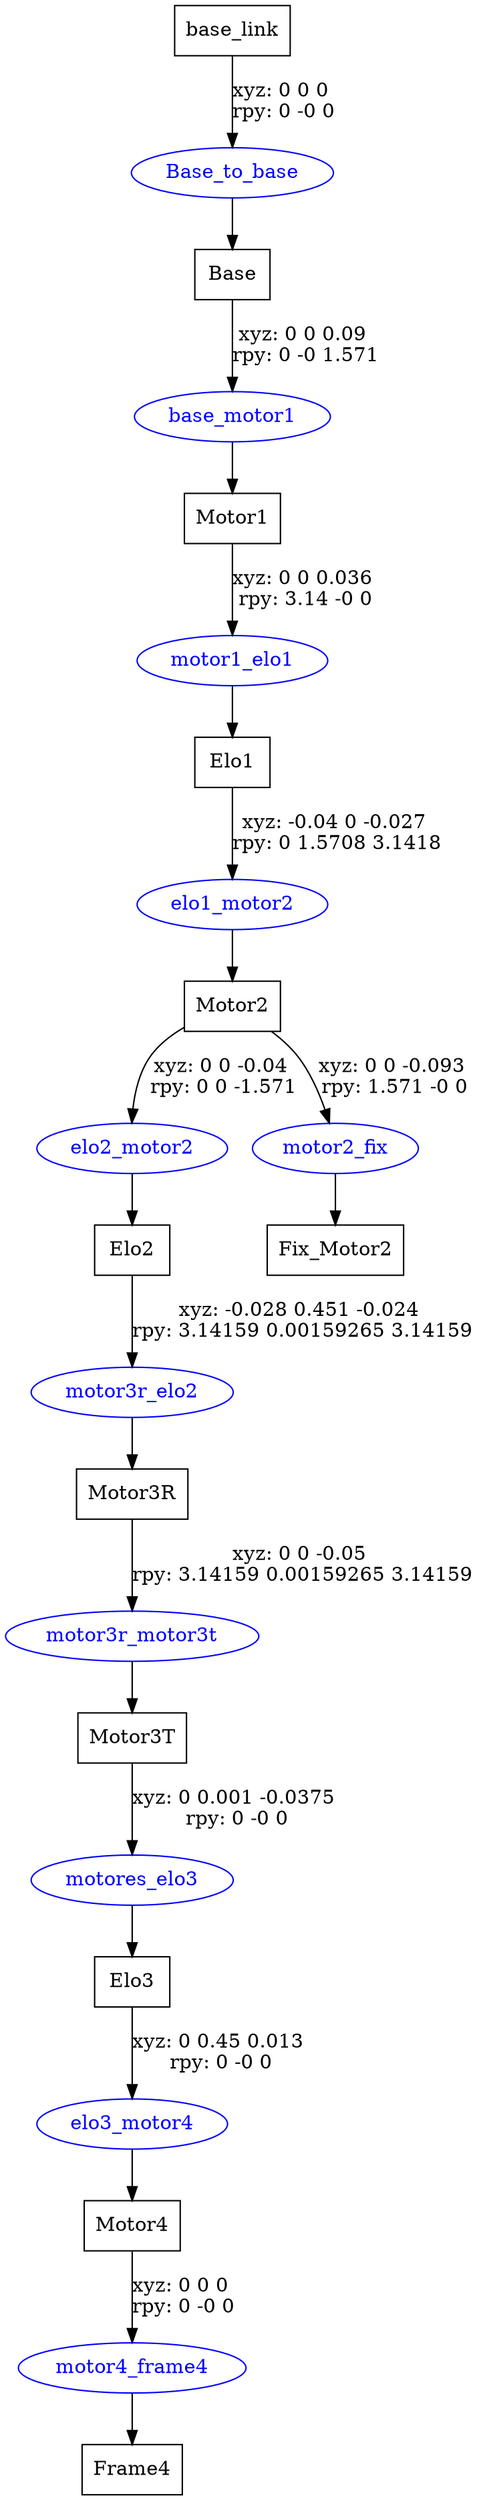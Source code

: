 digraph G {
node [shape=box];
"base_link" [label="base_link"];
"Base" [label="Base"];
"Motor1" [label="Motor1"];
"Elo1" [label="Elo1"];
"Motor2" [label="Motor2"];
"Elo2" [label="Elo2"];
"Motor3R" [label="Motor3R"];
"Motor3T" [label="Motor3T"];
"Elo3" [label="Elo3"];
"Motor4" [label="Motor4"];
"Frame4" [label="Frame4"];
"Fix_Motor2" [label="Fix_Motor2"];
node [shape=ellipse, color=blue, fontcolor=blue];
"base_link" -> "Base_to_base" [label="xyz: 0 0 0 \nrpy: 0 -0 0"]
"Base_to_base" -> "Base"
"Base" -> "base_motor1" [label="xyz: 0 0 0.09 \nrpy: 0 -0 1.571"]
"base_motor1" -> "Motor1"
"Motor1" -> "motor1_elo1" [label="xyz: 0 0 0.036 \nrpy: 3.14 -0 0"]
"motor1_elo1" -> "Elo1"
"Elo1" -> "elo1_motor2" [label="xyz: -0.04 0 -0.027 \nrpy: 0 1.5708 3.1418"]
"elo1_motor2" -> "Motor2"
"Motor2" -> "elo2_motor2" [label="xyz: 0 0 -0.04 \nrpy: 0 0 -1.571"]
"elo2_motor2" -> "Elo2"
"Elo2" -> "motor3r_elo2" [label="xyz: -0.028 0.451 -0.024 \nrpy: 3.14159 0.00159265 3.14159"]
"motor3r_elo2" -> "Motor3R"
"Motor3R" -> "motor3r_motor3t" [label="xyz: 0 0 -0.05 \nrpy: 3.14159 0.00159265 3.14159"]
"motor3r_motor3t" -> "Motor3T"
"Motor3T" -> "motores_elo3" [label="xyz: 0 0.001 -0.0375 \nrpy: 0 -0 0"]
"motores_elo3" -> "Elo3"
"Elo3" -> "elo3_motor4" [label="xyz: 0 0.45 0.013 \nrpy: 0 -0 0"]
"elo3_motor4" -> "Motor4"
"Motor4" -> "motor4_frame4" [label="xyz: 0 0 0 \nrpy: 0 -0 0"]
"motor4_frame4" -> "Frame4"
"Motor2" -> "motor2_fix" [label="xyz: 0 0 -0.093 \nrpy: 1.571 -0 0"]
"motor2_fix" -> "Fix_Motor2"
}

